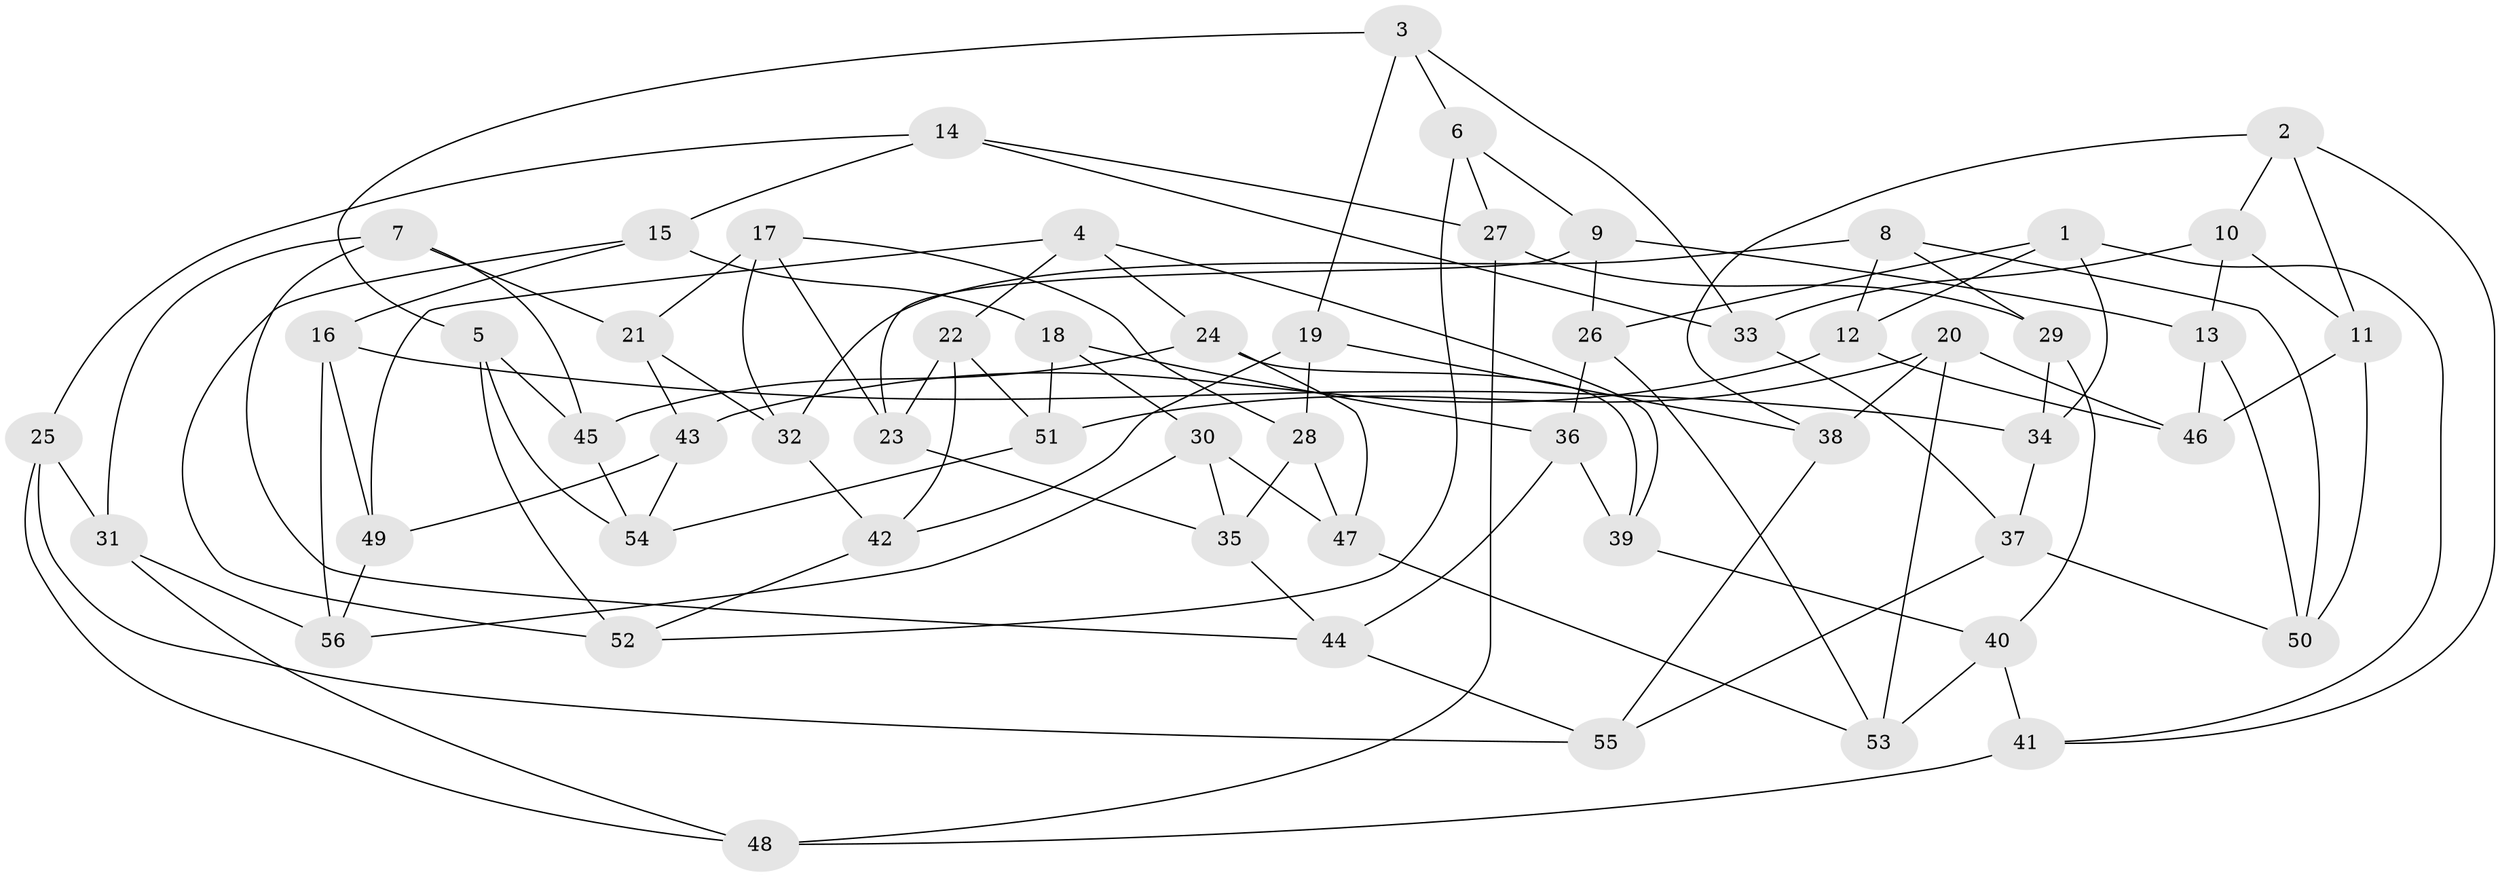 // coarse degree distribution, {4: 0.825, 8: 0.05, 2: 0.025, 9: 0.05, 3: 0.05}
// Generated by graph-tools (version 1.1) at 2025/53/03/04/25 22:53:58]
// undirected, 56 vertices, 112 edges
graph export_dot {
  node [color=gray90,style=filled];
  1;
  2;
  3;
  4;
  5;
  6;
  7;
  8;
  9;
  10;
  11;
  12;
  13;
  14;
  15;
  16;
  17;
  18;
  19;
  20;
  21;
  22;
  23;
  24;
  25;
  26;
  27;
  28;
  29;
  30;
  31;
  32;
  33;
  34;
  35;
  36;
  37;
  38;
  39;
  40;
  41;
  42;
  43;
  44;
  45;
  46;
  47;
  48;
  49;
  50;
  51;
  52;
  53;
  54;
  55;
  56;
  1 -- 12;
  1 -- 26;
  1 -- 41;
  1 -- 34;
  2 -- 38;
  2 -- 41;
  2 -- 10;
  2 -- 11;
  3 -- 5;
  3 -- 6;
  3 -- 33;
  3 -- 19;
  4 -- 39;
  4 -- 24;
  4 -- 22;
  4 -- 49;
  5 -- 54;
  5 -- 52;
  5 -- 45;
  6 -- 52;
  6 -- 27;
  6 -- 9;
  7 -- 44;
  7 -- 31;
  7 -- 21;
  7 -- 45;
  8 -- 12;
  8 -- 29;
  8 -- 32;
  8 -- 50;
  9 -- 13;
  9 -- 23;
  9 -- 26;
  10 -- 13;
  10 -- 11;
  10 -- 33;
  11 -- 46;
  11 -- 50;
  12 -- 43;
  12 -- 46;
  13 -- 50;
  13 -- 46;
  14 -- 27;
  14 -- 15;
  14 -- 33;
  14 -- 25;
  15 -- 16;
  15 -- 18;
  15 -- 52;
  16 -- 49;
  16 -- 34;
  16 -- 56;
  17 -- 21;
  17 -- 32;
  17 -- 28;
  17 -- 23;
  18 -- 51;
  18 -- 36;
  18 -- 30;
  19 -- 38;
  19 -- 42;
  19 -- 28;
  20 -- 46;
  20 -- 51;
  20 -- 38;
  20 -- 53;
  21 -- 43;
  21 -- 32;
  22 -- 23;
  22 -- 51;
  22 -- 42;
  23 -- 35;
  24 -- 39;
  24 -- 45;
  24 -- 47;
  25 -- 31;
  25 -- 55;
  25 -- 48;
  26 -- 53;
  26 -- 36;
  27 -- 48;
  27 -- 29;
  28 -- 35;
  28 -- 47;
  29 -- 34;
  29 -- 40;
  30 -- 56;
  30 -- 35;
  30 -- 47;
  31 -- 48;
  31 -- 56;
  32 -- 42;
  33 -- 37;
  34 -- 37;
  35 -- 44;
  36 -- 39;
  36 -- 44;
  37 -- 50;
  37 -- 55;
  38 -- 55;
  39 -- 40;
  40 -- 53;
  40 -- 41;
  41 -- 48;
  42 -- 52;
  43 -- 54;
  43 -- 49;
  44 -- 55;
  45 -- 54;
  47 -- 53;
  49 -- 56;
  51 -- 54;
}
